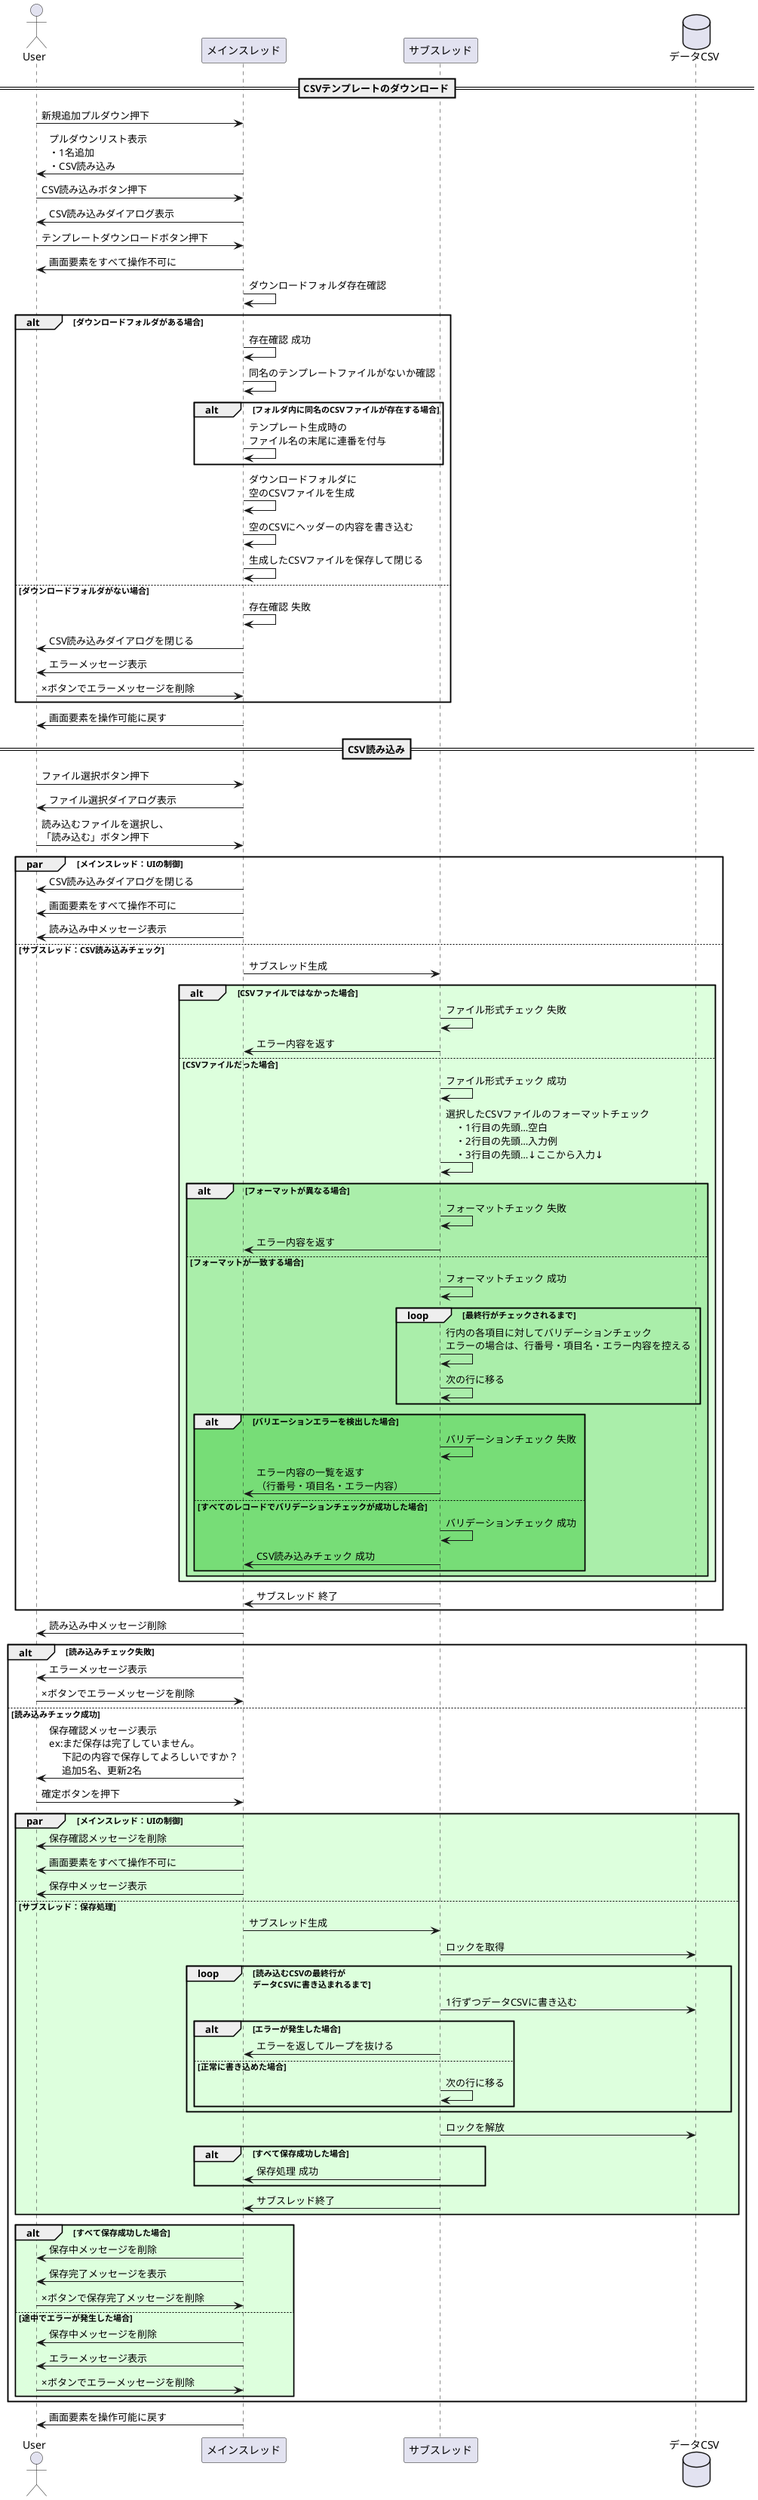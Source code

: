 @startuml sequence-importCSV
skinparam sequenceReferenceBackgroundColor #ffffffcc
actor User
participant メインスレッド
participant サブスレッド
database データCSV

==CSVテンプレートのダウンロード==
User -> メインスレッド : 新規追加プルダウン押下
メインスレッド -> User : プルダウンリスト表示\n・1名追加\n・CSV読み込み
User -> メインスレッド : CSV読み込みボタン押下
メインスレッド -> User : CSV読み込みダイアログ表示
User -> メインスレッド : テンプレートダウンロードボタン押下


メインスレッド -> User : 画面要素をすべて操作不可に
メインスレッド -> メインスレッド : ダウンロードフォルダ存在確認

alt ダウンロードフォルダがある場合
    メインスレッド -> メインスレッド : 存在確認 成功
    メインスレッド -> メインスレッド : 同名のテンプレートファイルがないか確認
    alt フォルダ内に同名のCSVファイルが存在する場合
        メインスレッド -> メインスレッド : テンプレート生成時の\nファイル名の末尾に連番を付与
    end
    メインスレッド -> メインスレッド : ダウンロードフォルダに\n空のCSVファイルを生成
    メインスレッド -> メインスレッド : 空のCSVにヘッダーの内容を書き込む
    メインスレッド -> メインスレッド : 生成したCSVファイルを保存して閉じる
else ダウンロードフォルダがない場合
    メインスレッド -> メインスレッド : 存在確認 失敗
    メインスレッド -> User : CSV読み込みダイアログを閉じる
    メインスレッド -> User : エラーメッセージ表示
    User -> メインスレッド : ×ボタンでエラーメッセージを削除
end
メインスレッド -> User : 画面要素を操作可能に戻す


==CSV読み込み==
User -> メインスレッド : ファイル選択ボタン押下
メインスレッド -> User : ファイル選択ダイアログ表示
User -> メインスレッド : 読み込むファイルを選択し、\n「読み込む」ボタン押下

par メインスレッド：UIの制御
    メインスレッド -> User : CSV読み込みダイアログを閉じる
    メインスレッド -> User : 画面要素をすべて操作不可に
    メインスレッド -> User : 読み込み中メッセージ表示
else サブスレッド：CSV読み込みチェック

    ' 読み込みチェック
    メインスレッド -> サブスレッド : サブスレッド生成
    alt #ddffdd  CSVファイルではなかった場合
        サブスレッド -> サブスレッド : ファイル形式チェック 失敗
        サブスレッド -> メインスレッド : エラー内容を返す
    else CSVファイルだった場合
        サブスレッド -> サブスレッド : ファイル形式チェック 成功
        サブスレッド -> サブスレッド : 選択したCSVファイルのフォーマットチェック\n　・1行目の先頭…空白\n　・2行目の先頭…入力例\n　・3行目の先頭…↓ここから入力↓
        alt #aaeeaa  フォーマットが異なる場合
            サブスレッド -> サブスレッド : フォーマットチェック 失敗
            サブスレッド -> メインスレッド : エラー内容を返す
        else フォーマットが一致する場合
            サブスレッド -> サブスレッド : フォーマットチェック 成功
            loop 最終行がチェックされるまで
                サブスレッド -> サブスレッド : 行内の各項目に対してバリデーションチェック\nエラーの場合は、行番号・項目名・エラー内容を控える
                サブスレッド -> サブスレッド : 次の行に移る
            end
            alt #77dd77 バリエーションエラーを検出した場合
                サブスレッド -> サブスレッド : バリデーションチェック 失敗
                サブスレッド -> メインスレッド : エラー内容の一覧を返す\n（行番号・項目名・エラー内容）
            else すべてのレコードでバリデーションチェックが成功した場合
                サブスレッド -> サブスレッド : バリデーションチェック 成功
                サブスレッド -> メインスレッド : CSV読み込みチェック 成功
            end
        end
    end
    サブスレッド -> メインスレッド : サブスレッド 終了
end
メインスレッド -> User : 読み込み中メッセージ削除


alt 読み込みチェック失敗
    メインスレッド -> User : エラーメッセージ表示
    User -> メインスレッド : ×ボタンでエラーメッセージを削除
else 読み込みチェック成功
    メインスレッド -> User : 保存確認メッセージ表示\nex:まだ保存は完了していません。\n     下記の内容で保存してよろしいですか？\n     追加5名、更新2名
    User -> メインスレッド : 確定ボタンを押下

    ' 保存処理
    par #ddffdd メインスレッド：UIの制御
        メインスレッド -> User : 保存確認メッセージを削除
        メインスレッド -> User : 画面要素をすべて操作不可に
        メインスレッド -> User : 保存中メッセージ表示
    else サブスレッド：保存処理
        メインスレッド -> サブスレッド : サブスレッド生成
        サブスレッド -> データCSV : ロックを取得
        loop 読み込むCSVの最終行が\nデータCSVに書き込まれるまで
            サブスレッド -> データCSV : 1行ずつデータCSVに書き込む
            alt エラーが発生した場合
                サブスレッド -> メインスレッド : エラーを返してループを抜ける
            else 正常に書き込めた場合
                サブスレッド -> サブスレッド : 次の行に移る
            end
        end
        サブスレッド -> データCSV :ロックを解放
        alt すべて保存成功した場合
            サブスレッド -> メインスレッド : 保存処理 成功
        end
        サブスレッド -> メインスレッド : サブスレッド終了
    end
    alt #ddffdd すべて保存成功した場合
        メインスレッド -> User : 保存中メッセージを削除
        メインスレッド -> User : 保存完了メッセージを表示
        User -> メインスレッド : ×ボタンで保存完了メッセージを削除

    else 途中でエラーが発生した場合
        メインスレッド -> User : 保存中メッセージを削除
        メインスレッド -> User : エラーメッセージ表示
        User -> メインスレッド : ×ボタンでエラーメッセージを削除
    end
end
メインスレッド -> User : 画面要素を操作可能に戻す
@enduml